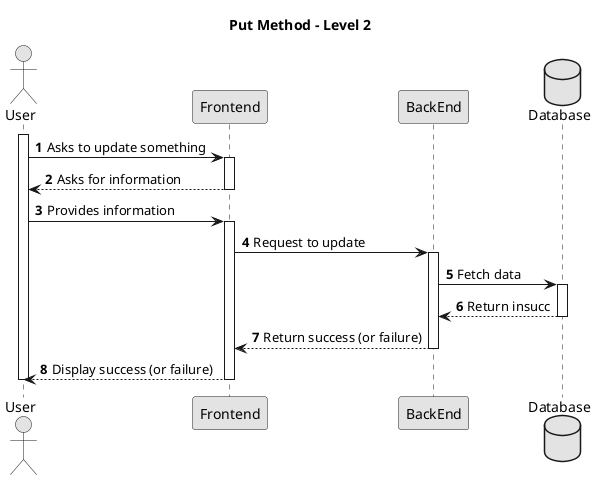 @startuml
skinparam monochrome true
skinparam packageStyle rectangle
skinparam shadowing false

title Put Method - Level 2

autonumber

actor "User" as User
participant "Frontend" as FE
participant "BackEnd" as BE
database "Database" as DB

activate User

    User -> FE : Asks to update something
    activate FE

      FE --> User : Asks for information
    deactivate FE

    User -> FE : Provides information
    activate FE

      FE -> BE : Request to update
      activate BE

        BE -> DB : Fetch data
        activate DB

          DB --> BE : Return insucc
        deactivate DB

        BE --> FE : Return success (or failure)
      deactivate BE

      FE --> User : Display success (or failure)
    deactivate FE


deactivate User

@enduml
